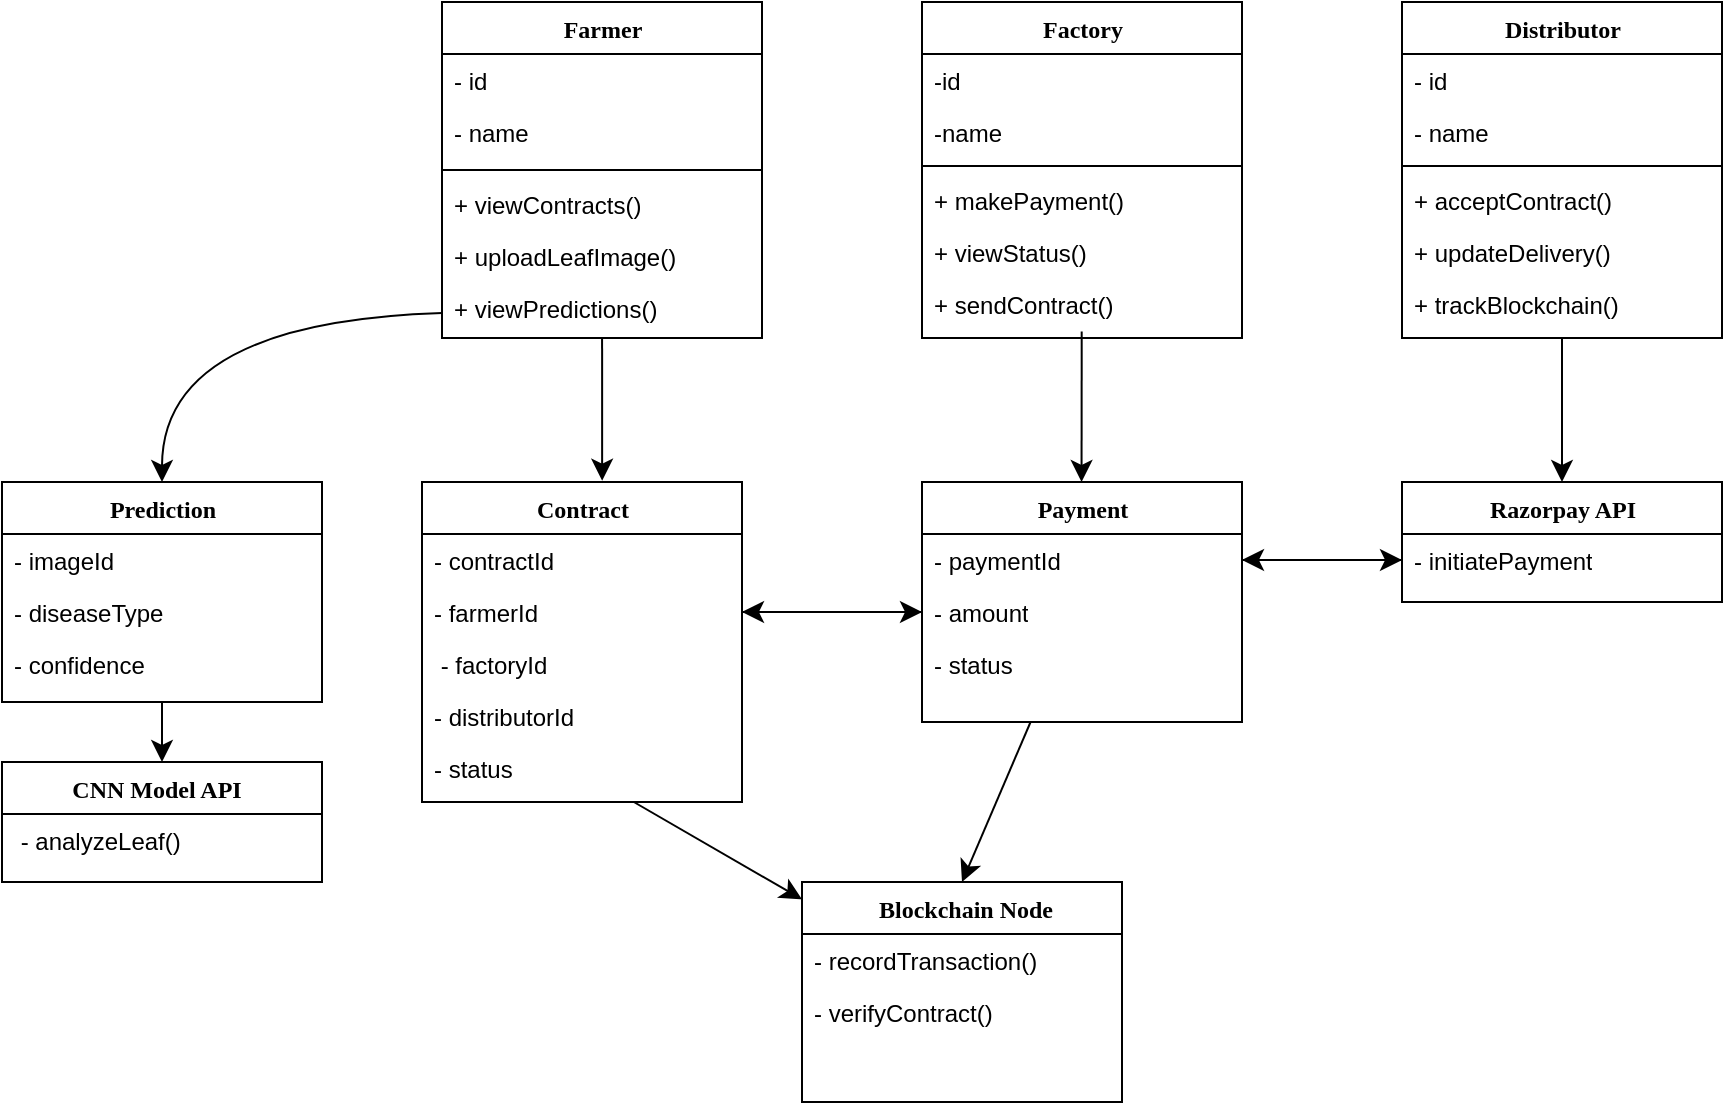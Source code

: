 <mxfile version="26.2.14">
  <diagram name="Page-1" id="9f46799a-70d6-7492-0946-bef42562c5a5">
    <mxGraphModel dx="1433" dy="971" grid="1" gridSize="10" guides="1" tooltips="1" connect="1" arrows="1" fold="1" page="1" pageScale="1" pageWidth="1100" pageHeight="850" background="none" math="0" shadow="0">
      <root>
        <mxCell id="0" />
        <mxCell id="1" parent="0" />
        <mxCell id="2pKMecu-F3RIjqnNvT-m-34" value="CNN Model API&amp;nbsp;&amp;nbsp;" style="swimlane;html=1;fontStyle=1;align=center;verticalAlign=top;childLayout=stackLayout;horizontal=1;startSize=26;horizontalStack=0;resizeParent=1;resizeLast=0;collapsible=1;marginBottom=0;swimlaneFillColor=#ffffff;rounded=0;shadow=0;comic=0;labelBackgroundColor=none;strokeWidth=1;fillColor=none;fontFamily=Verdana;fontSize=12" vertex="1" parent="1">
          <mxGeometry x="120" y="700" width="160" height="60" as="geometry" />
        </mxCell>
        <mxCell id="2pKMecu-F3RIjqnNvT-m-35" value="&amp;nbsp;- analyzeLeaf()&amp;nbsp;" style="text;html=1;strokeColor=none;fillColor=none;align=left;verticalAlign=top;spacingLeft=4;spacingRight=4;whiteSpace=wrap;overflow=hidden;rotatable=0;points=[[0,0.5],[1,0.5]];portConstraint=eastwest;" vertex="1" parent="2pKMecu-F3RIjqnNvT-m-34">
          <mxGeometry y="26" width="160" height="26" as="geometry" />
        </mxCell>
        <mxCell id="2pKMecu-F3RIjqnNvT-m-137" style="edgeStyle=none;curved=1;rounded=0;orthogonalLoop=1;jettySize=auto;html=1;entryX=0.5;entryY=0;entryDx=0;entryDy=0;fontSize=12;startSize=8;endSize=8;" edge="1" parent="1" source="2pKMecu-F3RIjqnNvT-m-36" target="2pKMecu-F3RIjqnNvT-m-34">
          <mxGeometry relative="1" as="geometry" />
        </mxCell>
        <mxCell id="2pKMecu-F3RIjqnNvT-m-36" value="Prediction" style="swimlane;html=1;fontStyle=1;align=center;verticalAlign=top;childLayout=stackLayout;horizontal=1;startSize=26;horizontalStack=0;resizeParent=1;resizeLast=0;collapsible=1;marginBottom=0;swimlaneFillColor=#ffffff;rounded=0;shadow=0;comic=0;labelBackgroundColor=none;strokeWidth=1;fillColor=none;fontFamily=Verdana;fontSize=12" vertex="1" parent="1">
          <mxGeometry x="120" y="560" width="160" height="110" as="geometry" />
        </mxCell>
        <mxCell id="2pKMecu-F3RIjqnNvT-m-37" value="- imageId" style="text;html=1;strokeColor=none;fillColor=none;align=left;verticalAlign=top;spacingLeft=4;spacingRight=4;whiteSpace=wrap;overflow=hidden;rotatable=0;points=[[0,0.5],[1,0.5]];portConstraint=eastwest;" vertex="1" parent="2pKMecu-F3RIjqnNvT-m-36">
          <mxGeometry y="26" width="160" height="26" as="geometry" />
        </mxCell>
        <mxCell id="2pKMecu-F3RIjqnNvT-m-38" value="- diseaseType" style="text;html=1;strokeColor=none;fillColor=none;align=left;verticalAlign=top;spacingLeft=4;spacingRight=4;whiteSpace=wrap;overflow=hidden;rotatable=0;points=[[0,0.5],[1,0.5]];portConstraint=eastwest;" vertex="1" parent="2pKMecu-F3RIjqnNvT-m-36">
          <mxGeometry y="52" width="160" height="26" as="geometry" />
        </mxCell>
        <mxCell id="2pKMecu-F3RIjqnNvT-m-39" value="- confidence" style="text;html=1;strokeColor=none;fillColor=none;align=left;verticalAlign=top;spacingLeft=4;spacingRight=4;whiteSpace=wrap;overflow=hidden;rotatable=0;points=[[0,0.5],[1,0.5]];portConstraint=eastwest;" vertex="1" parent="2pKMecu-F3RIjqnNvT-m-36">
          <mxGeometry y="78" width="160" height="26" as="geometry" />
        </mxCell>
        <mxCell id="2pKMecu-F3RIjqnNvT-m-40" value="&amp;nbsp; Blockchain Node&amp;nbsp;" style="swimlane;html=1;fontStyle=1;align=center;verticalAlign=top;childLayout=stackLayout;horizontal=1;startSize=26;horizontalStack=0;resizeParent=1;resizeLast=0;collapsible=1;marginBottom=0;swimlaneFillColor=#ffffff;rounded=0;shadow=0;comic=0;labelBackgroundColor=none;strokeWidth=1;fillColor=none;fontFamily=Verdana;fontSize=12" vertex="1" parent="1">
          <mxGeometry x="520" y="760" width="160" height="110" as="geometry" />
        </mxCell>
        <mxCell id="2pKMecu-F3RIjqnNvT-m-41" value="- recordTransaction()&amp;nbsp;" style="text;html=1;strokeColor=none;fillColor=none;align=left;verticalAlign=top;spacingLeft=4;spacingRight=4;whiteSpace=wrap;overflow=hidden;rotatable=0;points=[[0,0.5],[1,0.5]];portConstraint=eastwest;" vertex="1" parent="2pKMecu-F3RIjqnNvT-m-40">
          <mxGeometry y="26" width="160" height="26" as="geometry" />
        </mxCell>
        <mxCell id="2pKMecu-F3RIjqnNvT-m-42" value="- verifyContract()&amp;nbsp;" style="text;html=1;strokeColor=none;fillColor=none;align=left;verticalAlign=top;spacingLeft=4;spacingRight=4;whiteSpace=wrap;overflow=hidden;rotatable=0;points=[[0,0.5],[1,0.5]];portConstraint=eastwest;" vertex="1" parent="2pKMecu-F3RIjqnNvT-m-40">
          <mxGeometry y="52" width="160" height="26" as="geometry" />
        </mxCell>
        <mxCell id="2pKMecu-F3RIjqnNvT-m-89" value="Factory" style="swimlane;html=1;fontStyle=1;align=center;verticalAlign=top;childLayout=stackLayout;horizontal=1;startSize=26;horizontalStack=0;resizeParent=1;resizeLast=0;collapsible=1;marginBottom=0;swimlaneFillColor=#ffffff;rounded=0;shadow=0;comic=0;labelBackgroundColor=none;strokeWidth=1;fillColor=none;fontFamily=Verdana;fontSize=12" vertex="1" parent="1">
          <mxGeometry x="580" y="320" width="160" height="168" as="geometry" />
        </mxCell>
        <mxCell id="2pKMecu-F3RIjqnNvT-m-90" value="-id" style="text;html=1;strokeColor=none;fillColor=none;align=left;verticalAlign=top;spacingLeft=4;spacingRight=4;whiteSpace=wrap;overflow=hidden;rotatable=0;points=[[0,0.5],[1,0.5]];portConstraint=eastwest;" vertex="1" parent="2pKMecu-F3RIjqnNvT-m-89">
          <mxGeometry y="26" width="160" height="26" as="geometry" />
        </mxCell>
        <mxCell id="2pKMecu-F3RIjqnNvT-m-91" value="-name" style="text;html=1;strokeColor=none;fillColor=none;align=left;verticalAlign=top;spacingLeft=4;spacingRight=4;whiteSpace=wrap;overflow=hidden;rotatable=0;points=[[0,0.5],[1,0.5]];portConstraint=eastwest;" vertex="1" parent="2pKMecu-F3RIjqnNvT-m-89">
          <mxGeometry y="52" width="160" height="26" as="geometry" />
        </mxCell>
        <mxCell id="2pKMecu-F3RIjqnNvT-m-92" value="" style="line;html=1;strokeWidth=1;fillColor=none;align=left;verticalAlign=middle;spacingTop=-1;spacingLeft=3;spacingRight=3;rotatable=0;labelPosition=right;points=[];portConstraint=eastwest;" vertex="1" parent="2pKMecu-F3RIjqnNvT-m-89">
          <mxGeometry y="78" width="160" height="8" as="geometry" />
        </mxCell>
        <mxCell id="2pKMecu-F3RIjqnNvT-m-93" value="+ makePayment()" style="text;html=1;strokeColor=none;fillColor=none;align=left;verticalAlign=top;spacingLeft=4;spacingRight=4;whiteSpace=wrap;overflow=hidden;rotatable=0;points=[[0,0.5],[1,0.5]];portConstraint=eastwest;" vertex="1" parent="2pKMecu-F3RIjqnNvT-m-89">
          <mxGeometry y="86" width="160" height="26" as="geometry" />
        </mxCell>
        <mxCell id="2pKMecu-F3RIjqnNvT-m-94" value="+ viewStatus()" style="text;html=1;strokeColor=none;fillColor=none;align=left;verticalAlign=top;spacingLeft=4;spacingRight=4;whiteSpace=wrap;overflow=hidden;rotatable=0;points=[[0,0.5],[1,0.5]];portConstraint=eastwest;" vertex="1" parent="2pKMecu-F3RIjqnNvT-m-89">
          <mxGeometry y="112" width="160" height="26" as="geometry" />
        </mxCell>
        <mxCell id="2pKMecu-F3RIjqnNvT-m-95" value="+ sendContract()" style="text;html=1;strokeColor=none;fillColor=none;align=left;verticalAlign=top;spacingLeft=4;spacingRight=4;whiteSpace=wrap;overflow=hidden;rotatable=0;points=[[0,0.5],[1,0.5]];portConstraint=eastwest;" vertex="1" parent="2pKMecu-F3RIjqnNvT-m-89">
          <mxGeometry y="138" width="160" height="26" as="geometry" />
        </mxCell>
        <mxCell id="2pKMecu-F3RIjqnNvT-m-96" value="Farmer" style="swimlane;html=1;fontStyle=1;align=center;verticalAlign=top;childLayout=stackLayout;horizontal=1;startSize=26;horizontalStack=0;resizeParent=1;resizeLast=0;collapsible=1;marginBottom=0;swimlaneFillColor=#ffffff;rounded=0;shadow=0;comic=0;labelBackgroundColor=none;strokeWidth=1;fillColor=none;fontFamily=Verdana;fontSize=12" vertex="1" parent="1">
          <mxGeometry x="340" y="320" width="160" height="168" as="geometry" />
        </mxCell>
        <mxCell id="2pKMecu-F3RIjqnNvT-m-97" value="- id" style="text;html=1;strokeColor=none;fillColor=none;align=left;verticalAlign=top;spacingLeft=4;spacingRight=4;whiteSpace=wrap;overflow=hidden;rotatable=0;points=[[0,0.5],[1,0.5]];portConstraint=eastwest;" vertex="1" parent="2pKMecu-F3RIjqnNvT-m-96">
          <mxGeometry y="26" width="160" height="26" as="geometry" />
        </mxCell>
        <mxCell id="2pKMecu-F3RIjqnNvT-m-98" value="- name" style="text;html=1;strokeColor=none;fillColor=none;align=left;verticalAlign=top;spacingLeft=4;spacingRight=4;whiteSpace=wrap;overflow=hidden;rotatable=0;points=[[0,0.5],[1,0.5]];portConstraint=eastwest;" vertex="1" parent="2pKMecu-F3RIjqnNvT-m-96">
          <mxGeometry y="52" width="160" height="28" as="geometry" />
        </mxCell>
        <mxCell id="2pKMecu-F3RIjqnNvT-m-99" value="" style="line;html=1;strokeWidth=1;fillColor=none;align=left;verticalAlign=middle;spacingTop=-1;spacingLeft=3;spacingRight=3;rotatable=0;labelPosition=right;points=[];portConstraint=eastwest;" vertex="1" parent="2pKMecu-F3RIjqnNvT-m-96">
          <mxGeometry y="80" width="160" height="8" as="geometry" />
        </mxCell>
        <mxCell id="2pKMecu-F3RIjqnNvT-m-100" value="+ viewContracts()" style="text;html=1;strokeColor=none;fillColor=none;align=left;verticalAlign=top;spacingLeft=4;spacingRight=4;whiteSpace=wrap;overflow=hidden;rotatable=0;points=[[0,0.5],[1,0.5]];portConstraint=eastwest;" vertex="1" parent="2pKMecu-F3RIjqnNvT-m-96">
          <mxGeometry y="88" width="160" height="26" as="geometry" />
        </mxCell>
        <mxCell id="2pKMecu-F3RIjqnNvT-m-101" value="+ uploadLeafImage()" style="text;html=1;strokeColor=none;fillColor=none;align=left;verticalAlign=top;spacingLeft=4;spacingRight=4;whiteSpace=wrap;overflow=hidden;rotatable=0;points=[[0,0.5],[1,0.5]];portConstraint=eastwest;" vertex="1" parent="2pKMecu-F3RIjqnNvT-m-96">
          <mxGeometry y="114" width="160" height="26" as="geometry" />
        </mxCell>
        <mxCell id="2pKMecu-F3RIjqnNvT-m-102" value="+ viewPredictions()" style="text;html=1;strokeColor=none;fillColor=none;align=left;verticalAlign=top;spacingLeft=4;spacingRight=4;whiteSpace=wrap;overflow=hidden;rotatable=0;points=[[0,0.5],[1,0.5]];portConstraint=eastwest;" vertex="1" parent="2pKMecu-F3RIjqnNvT-m-96">
          <mxGeometry y="140" width="160" height="26" as="geometry" />
        </mxCell>
        <mxCell id="2pKMecu-F3RIjqnNvT-m-129" style="edgeStyle=none;curved=1;rounded=0;orthogonalLoop=1;jettySize=auto;html=1;entryX=0.5;entryY=0;entryDx=0;entryDy=0;fontSize=12;startSize=8;endSize=8;" edge="1" parent="1" source="2pKMecu-F3RIjqnNvT-m-103" target="2pKMecu-F3RIjqnNvT-m-120">
          <mxGeometry relative="1" as="geometry" />
        </mxCell>
        <mxCell id="2pKMecu-F3RIjqnNvT-m-103" value="Distributor" style="swimlane;html=1;fontStyle=1;align=center;verticalAlign=top;childLayout=stackLayout;horizontal=1;startSize=26;horizontalStack=0;resizeParent=1;resizeLast=0;collapsible=1;marginBottom=0;swimlaneFillColor=#ffffff;rounded=0;shadow=0;comic=0;labelBackgroundColor=none;strokeWidth=1;fillColor=none;fontFamily=Verdana;fontSize=12" vertex="1" parent="1">
          <mxGeometry x="820" y="320" width="160" height="168" as="geometry" />
        </mxCell>
        <mxCell id="2pKMecu-F3RIjqnNvT-m-104" value="- id" style="text;html=1;strokeColor=none;fillColor=none;align=left;verticalAlign=top;spacingLeft=4;spacingRight=4;whiteSpace=wrap;overflow=hidden;rotatable=0;points=[[0,0.5],[1,0.5]];portConstraint=eastwest;" vertex="1" parent="2pKMecu-F3RIjqnNvT-m-103">
          <mxGeometry y="26" width="160" height="26" as="geometry" />
        </mxCell>
        <mxCell id="2pKMecu-F3RIjqnNvT-m-105" value="- name" style="text;html=1;strokeColor=none;fillColor=none;align=left;verticalAlign=top;spacingLeft=4;spacingRight=4;whiteSpace=wrap;overflow=hidden;rotatable=0;points=[[0,0.5],[1,0.5]];portConstraint=eastwest;" vertex="1" parent="2pKMecu-F3RIjqnNvT-m-103">
          <mxGeometry y="52" width="160" height="26" as="geometry" />
        </mxCell>
        <mxCell id="2pKMecu-F3RIjqnNvT-m-106" value="" style="line;html=1;strokeWidth=1;fillColor=none;align=left;verticalAlign=middle;spacingTop=-1;spacingLeft=3;spacingRight=3;rotatable=0;labelPosition=right;points=[];portConstraint=eastwest;" vertex="1" parent="2pKMecu-F3RIjqnNvT-m-103">
          <mxGeometry y="78" width="160" height="8" as="geometry" />
        </mxCell>
        <mxCell id="2pKMecu-F3RIjqnNvT-m-107" value="+ acceptContract()" style="text;html=1;strokeColor=none;fillColor=none;align=left;verticalAlign=top;spacingLeft=4;spacingRight=4;whiteSpace=wrap;overflow=hidden;rotatable=0;points=[[0,0.5],[1,0.5]];portConstraint=eastwest;" vertex="1" parent="2pKMecu-F3RIjqnNvT-m-103">
          <mxGeometry y="86" width="160" height="26" as="geometry" />
        </mxCell>
        <mxCell id="2pKMecu-F3RIjqnNvT-m-108" value="+ updateDelivery()" style="text;html=1;strokeColor=none;fillColor=none;align=left;verticalAlign=top;spacingLeft=4;spacingRight=4;whiteSpace=wrap;overflow=hidden;rotatable=0;points=[[0,0.5],[1,0.5]];portConstraint=eastwest;" vertex="1" parent="2pKMecu-F3RIjqnNvT-m-103">
          <mxGeometry y="112" width="160" height="26" as="geometry" />
        </mxCell>
        <mxCell id="2pKMecu-F3RIjqnNvT-m-109" value="+ trackBlockchain()" style="text;html=1;strokeColor=none;fillColor=none;align=left;verticalAlign=top;spacingLeft=4;spacingRight=4;whiteSpace=wrap;overflow=hidden;rotatable=0;points=[[0,0.5],[1,0.5]];portConstraint=eastwest;" vertex="1" parent="2pKMecu-F3RIjqnNvT-m-103">
          <mxGeometry y="138" width="160" height="26" as="geometry" />
        </mxCell>
        <mxCell id="2pKMecu-F3RIjqnNvT-m-110" value="Contract" style="swimlane;html=1;fontStyle=1;align=center;verticalAlign=top;childLayout=stackLayout;horizontal=1;startSize=26;horizontalStack=0;resizeParent=1;resizeLast=0;collapsible=1;marginBottom=0;swimlaneFillColor=#ffffff;rounded=0;shadow=0;comic=0;labelBackgroundColor=none;strokeWidth=1;fillColor=none;fontFamily=Verdana;fontSize=12" vertex="1" parent="1">
          <mxGeometry x="330" y="560" width="160" height="160" as="geometry" />
        </mxCell>
        <mxCell id="2pKMecu-F3RIjqnNvT-m-111" value="- contractId&amp;nbsp;&amp;nbsp;" style="text;html=1;strokeColor=none;fillColor=none;align=left;verticalAlign=top;spacingLeft=4;spacingRight=4;whiteSpace=wrap;overflow=hidden;rotatable=0;points=[[0,0.5],[1,0.5]];portConstraint=eastwest;" vertex="1" parent="2pKMecu-F3RIjqnNvT-m-110">
          <mxGeometry y="26" width="160" height="26" as="geometry" />
        </mxCell>
        <mxCell id="2pKMecu-F3RIjqnNvT-m-112" value="- farmerId" style="text;html=1;strokeColor=none;fillColor=none;align=left;verticalAlign=top;spacingLeft=4;spacingRight=4;whiteSpace=wrap;overflow=hidden;rotatable=0;points=[[0,0.5],[1,0.5]];portConstraint=eastwest;" vertex="1" parent="2pKMecu-F3RIjqnNvT-m-110">
          <mxGeometry y="52" width="160" height="26" as="geometry" />
        </mxCell>
        <mxCell id="2pKMecu-F3RIjqnNvT-m-113" value="&amp;nbsp;- factoryId" style="text;html=1;strokeColor=none;fillColor=none;align=left;verticalAlign=top;spacingLeft=4;spacingRight=4;whiteSpace=wrap;overflow=hidden;rotatable=0;points=[[0,0.5],[1,0.5]];portConstraint=eastwest;" vertex="1" parent="2pKMecu-F3RIjqnNvT-m-110">
          <mxGeometry y="78" width="160" height="26" as="geometry" />
        </mxCell>
        <mxCell id="2pKMecu-F3RIjqnNvT-m-114" value="- distributorId" style="text;html=1;strokeColor=none;fillColor=none;align=left;verticalAlign=top;spacingLeft=4;spacingRight=4;whiteSpace=wrap;overflow=hidden;rotatable=0;points=[[0,0.5],[1,0.5]];portConstraint=eastwest;" vertex="1" parent="2pKMecu-F3RIjqnNvT-m-110">
          <mxGeometry y="104" width="160" height="26" as="geometry" />
        </mxCell>
        <mxCell id="2pKMecu-F3RIjqnNvT-m-115" value="- status" style="text;html=1;strokeColor=none;fillColor=none;align=left;verticalAlign=top;spacingLeft=4;spacingRight=4;whiteSpace=wrap;overflow=hidden;rotatable=0;points=[[0,0.5],[1,0.5]];portConstraint=eastwest;" vertex="1" parent="2pKMecu-F3RIjqnNvT-m-110">
          <mxGeometry y="130" width="160" height="30" as="geometry" />
        </mxCell>
        <mxCell id="2pKMecu-F3RIjqnNvT-m-139" style="edgeStyle=none;curved=1;rounded=0;orthogonalLoop=1;jettySize=auto;html=1;entryX=0.5;entryY=0;entryDx=0;entryDy=0;fontSize=12;startSize=8;endSize=8;" edge="1" parent="1" source="2pKMecu-F3RIjqnNvT-m-116" target="2pKMecu-F3RIjqnNvT-m-40">
          <mxGeometry relative="1" as="geometry" />
        </mxCell>
        <mxCell id="2pKMecu-F3RIjqnNvT-m-116" value="Payment" style="swimlane;html=1;fontStyle=1;align=center;verticalAlign=top;childLayout=stackLayout;horizontal=1;startSize=26;horizontalStack=0;resizeParent=1;resizeLast=0;collapsible=1;marginBottom=0;swimlaneFillColor=#ffffff;rounded=0;shadow=0;comic=0;labelBackgroundColor=none;strokeWidth=1;fillColor=none;fontFamily=Verdana;fontSize=12" vertex="1" parent="1">
          <mxGeometry x="580" y="560" width="160" height="120" as="geometry" />
        </mxCell>
        <mxCell id="2pKMecu-F3RIjqnNvT-m-117" value="- paymentId" style="text;html=1;strokeColor=none;fillColor=none;align=left;verticalAlign=top;spacingLeft=4;spacingRight=4;whiteSpace=wrap;overflow=hidden;rotatable=0;points=[[0,0.5],[1,0.5]];portConstraint=eastwest;" vertex="1" parent="2pKMecu-F3RIjqnNvT-m-116">
          <mxGeometry y="26" width="160" height="26" as="geometry" />
        </mxCell>
        <mxCell id="2pKMecu-F3RIjqnNvT-m-118" value="- amount" style="text;html=1;strokeColor=none;fillColor=none;align=left;verticalAlign=top;spacingLeft=4;spacingRight=4;whiteSpace=wrap;overflow=hidden;rotatable=0;points=[[0,0.5],[1,0.5]];portConstraint=eastwest;" vertex="1" parent="2pKMecu-F3RIjqnNvT-m-116">
          <mxGeometry y="52" width="160" height="26" as="geometry" />
        </mxCell>
        <mxCell id="2pKMecu-F3RIjqnNvT-m-119" value="- status" style="text;html=1;strokeColor=none;fillColor=none;align=left;verticalAlign=top;spacingLeft=4;spacingRight=4;whiteSpace=wrap;overflow=hidden;rotatable=0;points=[[0,0.5],[1,0.5]];portConstraint=eastwest;" vertex="1" parent="2pKMecu-F3RIjqnNvT-m-116">
          <mxGeometry y="78" width="160" height="26" as="geometry" />
        </mxCell>
        <mxCell id="2pKMecu-F3RIjqnNvT-m-120" value="Razorpay API" style="swimlane;html=1;fontStyle=1;align=center;verticalAlign=top;childLayout=stackLayout;horizontal=1;startSize=26;horizontalStack=0;resizeParent=1;resizeLast=0;collapsible=1;marginBottom=0;swimlaneFillColor=#ffffff;rounded=0;shadow=0;comic=0;labelBackgroundColor=none;strokeWidth=1;fillColor=none;fontFamily=Verdana;fontSize=12" vertex="1" parent="1">
          <mxGeometry x="820" y="560" width="160" height="60" as="geometry" />
        </mxCell>
        <mxCell id="2pKMecu-F3RIjqnNvT-m-121" value="- initiatePayment" style="text;html=1;strokeColor=none;fillColor=none;align=left;verticalAlign=top;spacingLeft=4;spacingRight=4;whiteSpace=wrap;overflow=hidden;rotatable=0;points=[[0,0.5],[1,0.5]];portConstraint=eastwest;" vertex="1" parent="2pKMecu-F3RIjqnNvT-m-120">
          <mxGeometry y="26" width="160" height="26" as="geometry" />
        </mxCell>
        <mxCell id="2pKMecu-F3RIjqnNvT-m-127" style="edgeStyle=none;curved=1;rounded=0;orthogonalLoop=1;jettySize=auto;html=1;entryX=0.563;entryY=-0.004;entryDx=0;entryDy=0;entryPerimeter=0;fontSize=12;startSize=8;endSize=8;" edge="1" parent="1" source="2pKMecu-F3RIjqnNvT-m-96" target="2pKMecu-F3RIjqnNvT-m-110">
          <mxGeometry relative="1" as="geometry" />
        </mxCell>
        <mxCell id="2pKMecu-F3RIjqnNvT-m-128" style="edgeStyle=none;curved=1;rounded=0;orthogonalLoop=1;jettySize=auto;html=1;entryX=0.499;entryY=0.027;entryDx=0;entryDy=0;entryPerimeter=0;fontSize=12;startSize=8;endSize=8;" edge="1" parent="1">
          <mxGeometry relative="1" as="geometry">
            <mxPoint x="659.856" y="484.76" as="sourcePoint" />
            <mxPoint x="659.78" y="560" as="targetPoint" />
          </mxGeometry>
        </mxCell>
        <mxCell id="2pKMecu-F3RIjqnNvT-m-130" style="edgeStyle=none;curved=1;rounded=0;orthogonalLoop=1;jettySize=auto;html=1;entryX=1;entryY=0.5;entryDx=0;entryDy=0;fontSize=12;startSize=8;endSize=8;" edge="1" parent="1" source="2pKMecu-F3RIjqnNvT-m-121" target="2pKMecu-F3RIjqnNvT-m-117">
          <mxGeometry relative="1" as="geometry" />
        </mxCell>
        <mxCell id="2pKMecu-F3RIjqnNvT-m-132" style="edgeStyle=none;curved=1;rounded=0;orthogonalLoop=1;jettySize=auto;html=1;fontSize=12;startSize=8;endSize=8;" edge="1" parent="1" source="2pKMecu-F3RIjqnNvT-m-117" target="2pKMecu-F3RIjqnNvT-m-121">
          <mxGeometry relative="1" as="geometry" />
        </mxCell>
        <mxCell id="2pKMecu-F3RIjqnNvT-m-133" style="edgeStyle=none;curved=1;rounded=0;orthogonalLoop=1;jettySize=auto;html=1;entryX=0;entryY=0.5;entryDx=0;entryDy=0;fontSize=12;startSize=8;endSize=8;" edge="1" parent="1" source="2pKMecu-F3RIjqnNvT-m-112" target="2pKMecu-F3RIjqnNvT-m-118">
          <mxGeometry relative="1" as="geometry" />
        </mxCell>
        <mxCell id="2pKMecu-F3RIjqnNvT-m-135" style="edgeStyle=none;curved=1;rounded=0;orthogonalLoop=1;jettySize=auto;html=1;entryX=1;entryY=0.5;entryDx=0;entryDy=0;fontSize=12;startSize=8;endSize=8;" edge="1" parent="1" source="2pKMecu-F3RIjqnNvT-m-118" target="2pKMecu-F3RIjqnNvT-m-112">
          <mxGeometry relative="1" as="geometry" />
        </mxCell>
        <mxCell id="2pKMecu-F3RIjqnNvT-m-136" style="edgeStyle=none;curved=1;rounded=0;orthogonalLoop=1;jettySize=auto;html=1;entryX=0.5;entryY=0;entryDx=0;entryDy=0;fontSize=12;startSize=8;endSize=8;" edge="1" parent="1" source="2pKMecu-F3RIjqnNvT-m-102" target="2pKMecu-F3RIjqnNvT-m-36">
          <mxGeometry relative="1" as="geometry">
            <Array as="points">
              <mxPoint x="200" y="480" />
            </Array>
          </mxGeometry>
        </mxCell>
        <mxCell id="2pKMecu-F3RIjqnNvT-m-138" style="edgeStyle=none;curved=1;rounded=0;orthogonalLoop=1;jettySize=auto;html=1;fontSize=12;startSize=8;endSize=8;" edge="1" parent="1" source="2pKMecu-F3RIjqnNvT-m-115" target="2pKMecu-F3RIjqnNvT-m-40">
          <mxGeometry relative="1" as="geometry" />
        </mxCell>
      </root>
    </mxGraphModel>
  </diagram>
</mxfile>
